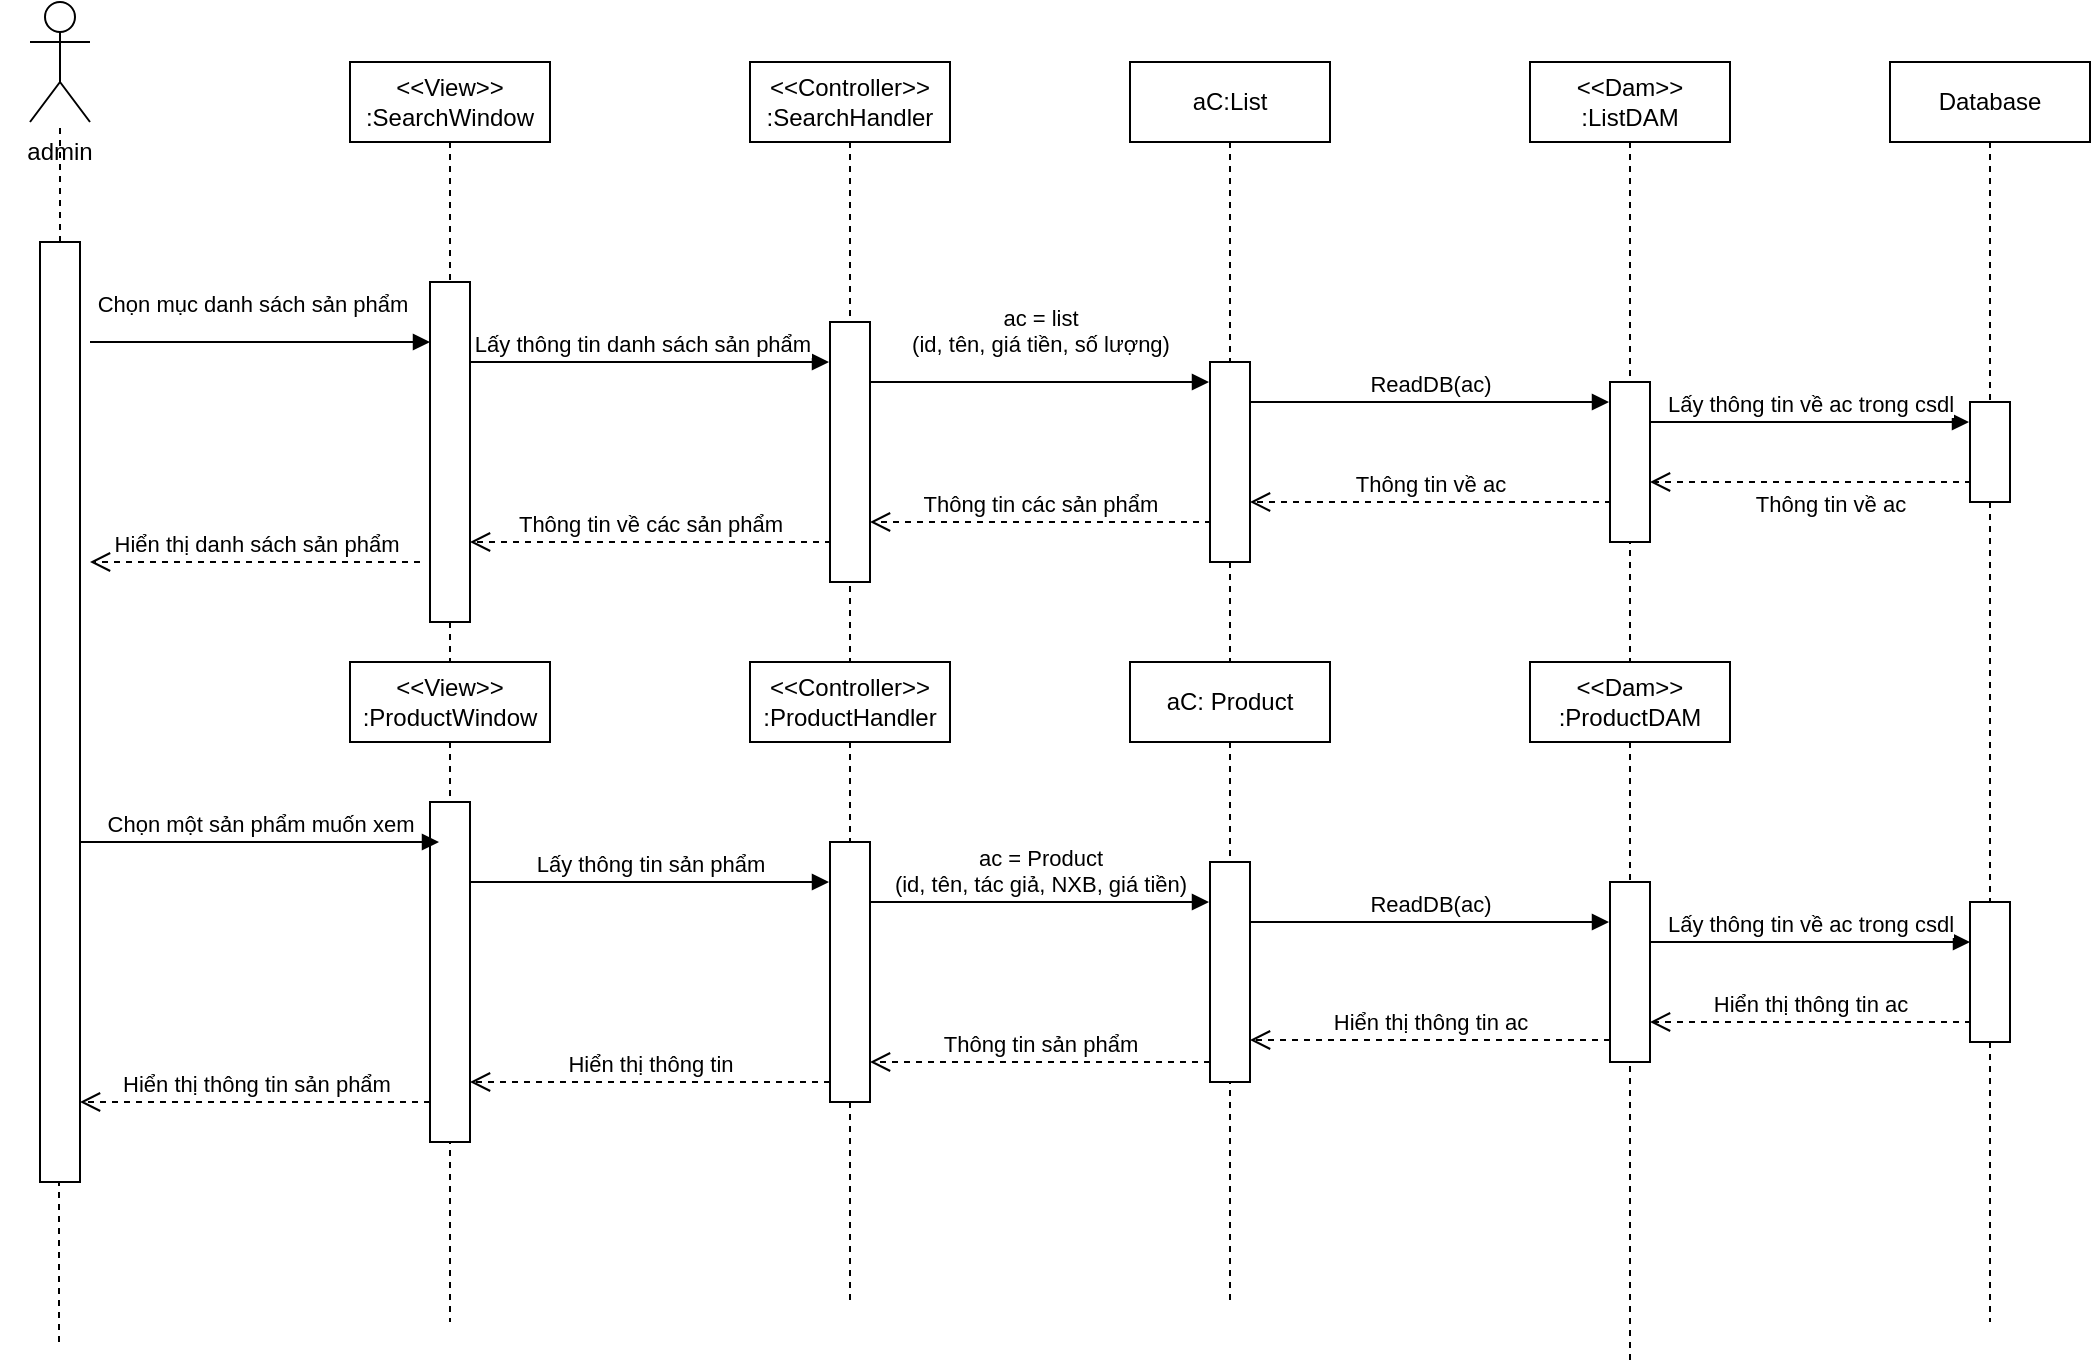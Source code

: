 <mxfile version="27.1.4">
  <diagram name="Page-1" id="UjvxalF4VrFvWDZhVvcM">
    <mxGraphModel dx="1426" dy="777" grid="1" gridSize="10" guides="1" tooltips="1" connect="1" arrows="1" fold="1" page="1" pageScale="1" pageWidth="850" pageHeight="1100" math="0" shadow="0">
      <root>
        <mxCell id="0" />
        <mxCell id="1" parent="0" />
        <mxCell id="ww5HeBv7BeGbKaWHU0dh-1" value="Actor" style="shape=umlActor;verticalLabelPosition=bottom;verticalAlign=top;outlineConnect=0;html=1;fontColor=none;noLabel=1;" vertex="1" parent="1">
          <mxGeometry x="40" y="30" width="30" height="60" as="geometry" />
        </mxCell>
        <mxCell id="ww5HeBv7BeGbKaWHU0dh-2" value="" style="html=1;points=[[0,0,0,0,5],[0,1,0,0,-5],[1,0,0,0,5],[1,1,0,0,-5]];perimeter=orthogonalPerimeter;outlineConnect=0;targetShapes=umlLifeline;portConstraint=eastwest;newEdgeStyle={&quot;curved&quot;:0,&quot;rounded&quot;:0};" vertex="1" parent="1">
          <mxGeometry x="45" y="150" width="20" height="470" as="geometry" />
        </mxCell>
        <mxCell id="ww5HeBv7BeGbKaWHU0dh-3" value="&amp;lt;&amp;lt;View&amp;gt;&amp;gt;&lt;div&gt;:SearchWindow&lt;/div&gt;" style="shape=umlLifeline;perimeter=lifelinePerimeter;whiteSpace=wrap;html=1;container=1;dropTarget=0;collapsible=0;recursiveResize=0;outlineConnect=0;portConstraint=eastwest;newEdgeStyle={&quot;curved&quot;:0,&quot;rounded&quot;:0};" vertex="1" parent="1">
          <mxGeometry x="200" y="60" width="100" height="630" as="geometry" />
        </mxCell>
        <mxCell id="ww5HeBv7BeGbKaWHU0dh-4" value="&amp;lt;&amp;lt;Controller&amp;gt;&amp;gt;&lt;div&gt;:SearchHandler&lt;/div&gt;" style="shape=umlLifeline;perimeter=lifelinePerimeter;whiteSpace=wrap;html=1;container=1;dropTarget=0;collapsible=0;recursiveResize=0;outlineConnect=0;portConstraint=eastwest;newEdgeStyle={&quot;curved&quot;:0,&quot;rounded&quot;:0};" vertex="1" parent="1">
          <mxGeometry x="400" y="60" width="100" height="620" as="geometry" />
        </mxCell>
        <mxCell id="ww5HeBv7BeGbKaWHU0dh-14" value="" style="html=1;points=[[0,0,0,0,5],[0,1,0,0,-5],[1,0,0,0,5],[1,1,0,0,-5]];perimeter=orthogonalPerimeter;outlineConnect=0;targetShapes=umlLifeline;portConstraint=eastwest;newEdgeStyle={&quot;curved&quot;:0,&quot;rounded&quot;:0};" vertex="1" parent="ww5HeBv7BeGbKaWHU0dh-4">
          <mxGeometry x="40" y="130" width="20" height="130" as="geometry" />
        </mxCell>
        <mxCell id="ww5HeBv7BeGbKaWHU0dh-15" value="" style="html=1;points=[[0,0,0,0,5],[0,1,0,0,-5],[1,0,0,0,5],[1,1,0,0,-5]];perimeter=orthogonalPerimeter;outlineConnect=0;targetShapes=umlLifeline;portConstraint=eastwest;newEdgeStyle={&quot;curved&quot;:0,&quot;rounded&quot;:0};" vertex="1" parent="ww5HeBv7BeGbKaWHU0dh-4">
          <mxGeometry x="40" y="390" width="20" height="130" as="geometry" />
        </mxCell>
        <mxCell id="ww5HeBv7BeGbKaWHU0dh-5" value="aC:List" style="shape=umlLifeline;perimeter=lifelinePerimeter;whiteSpace=wrap;html=1;container=1;dropTarget=0;collapsible=0;recursiveResize=0;outlineConnect=0;portConstraint=eastwest;newEdgeStyle={&quot;curved&quot;:0,&quot;rounded&quot;:0};" vertex="1" parent="1">
          <mxGeometry x="590" y="60" width="100" height="620" as="geometry" />
        </mxCell>
        <mxCell id="ww5HeBv7BeGbKaWHU0dh-16" value="" style="html=1;points=[[0,0,0,0,5],[0,1,0,0,-5],[1,0,0,0,5],[1,1,0,0,-5]];perimeter=orthogonalPerimeter;outlineConnect=0;targetShapes=umlLifeline;portConstraint=eastwest;newEdgeStyle={&quot;curved&quot;:0,&quot;rounded&quot;:0};" vertex="1" parent="ww5HeBv7BeGbKaWHU0dh-5">
          <mxGeometry x="40" y="150" width="20" height="100" as="geometry" />
        </mxCell>
        <mxCell id="ww5HeBv7BeGbKaWHU0dh-17" value="" style="html=1;points=[[0,0,0,0,5],[0,1,0,0,-5],[1,0,0,0,5],[1,1,0,0,-5]];perimeter=orthogonalPerimeter;outlineConnect=0;targetShapes=umlLifeline;portConstraint=eastwest;newEdgeStyle={&quot;curved&quot;:0,&quot;rounded&quot;:0};" vertex="1" parent="ww5HeBv7BeGbKaWHU0dh-5">
          <mxGeometry x="40" y="400" width="20" height="110" as="geometry" />
        </mxCell>
        <mxCell id="ww5HeBv7BeGbKaWHU0dh-6" value="&amp;lt;&amp;lt;Dam&amp;gt;&amp;gt;&lt;div&gt;:ListDAM&lt;/div&gt;" style="shape=umlLifeline;perimeter=lifelinePerimeter;whiteSpace=wrap;html=1;container=1;dropTarget=0;collapsible=0;recursiveResize=0;outlineConnect=0;portConstraint=eastwest;newEdgeStyle={&quot;curved&quot;:0,&quot;rounded&quot;:0};" vertex="1" parent="1">
          <mxGeometry x="790" y="60" width="100" height="650" as="geometry" />
        </mxCell>
        <mxCell id="ww5HeBv7BeGbKaWHU0dh-18" value="" style="html=1;points=[[0,0,0,0,5],[0,1,0,0,-5],[1,0,0,0,5],[1,1,0,0,-5]];perimeter=orthogonalPerimeter;outlineConnect=0;targetShapes=umlLifeline;portConstraint=eastwest;newEdgeStyle={&quot;curved&quot;:0,&quot;rounded&quot;:0};" vertex="1" parent="ww5HeBv7BeGbKaWHU0dh-6">
          <mxGeometry x="40" y="160" width="20" height="80" as="geometry" />
        </mxCell>
        <mxCell id="ww5HeBv7BeGbKaWHU0dh-19" value="" style="html=1;points=[[0,0,0,0,5],[0,1,0,0,-5],[1,0,0,0,5],[1,1,0,0,-5]];perimeter=orthogonalPerimeter;outlineConnect=0;targetShapes=umlLifeline;portConstraint=eastwest;newEdgeStyle={&quot;curved&quot;:0,&quot;rounded&quot;:0};" vertex="1" parent="ww5HeBv7BeGbKaWHU0dh-6">
          <mxGeometry x="40" y="410" width="20" height="90" as="geometry" />
        </mxCell>
        <mxCell id="ww5HeBv7BeGbKaWHU0dh-7" value="Database" style="shape=umlLifeline;perimeter=lifelinePerimeter;whiteSpace=wrap;html=1;container=1;dropTarget=0;collapsible=0;recursiveResize=0;outlineConnect=0;portConstraint=eastwest;newEdgeStyle={&quot;curved&quot;:0,&quot;rounded&quot;:0};" vertex="1" parent="1">
          <mxGeometry x="970" y="60" width="100" height="630" as="geometry" />
        </mxCell>
        <mxCell id="ww5HeBv7BeGbKaWHU0dh-20" value="" style="html=1;points=[[0,0,0,0,5],[0,1,0,0,-5],[1,0,0,0,5],[1,1,0,0,-5]];perimeter=orthogonalPerimeter;outlineConnect=0;targetShapes=umlLifeline;portConstraint=eastwest;newEdgeStyle={&quot;curved&quot;:0,&quot;rounded&quot;:0};" vertex="1" parent="ww5HeBv7BeGbKaWHU0dh-7">
          <mxGeometry x="40" y="170" width="20" height="50" as="geometry" />
        </mxCell>
        <mxCell id="ww5HeBv7BeGbKaWHU0dh-21" value="" style="html=1;points=[[0,0,0,0,5],[0,1,0,0,-5],[1,0,0,0,5],[1,1,0,0,-5]];perimeter=orthogonalPerimeter;outlineConnect=0;targetShapes=umlLifeline;portConstraint=eastwest;newEdgeStyle={&quot;curved&quot;:0,&quot;rounded&quot;:0};" vertex="1" parent="ww5HeBv7BeGbKaWHU0dh-7">
          <mxGeometry x="40" y="420" width="20" height="70" as="geometry" />
        </mxCell>
        <mxCell id="ww5HeBv7BeGbKaWHU0dh-8" value="" style="endArrow=none;dashed=1;html=1;rounded=0;" edge="1" parent="1" source="ww5HeBv7BeGbKaWHU0dh-2" target="ww5HeBv7BeGbKaWHU0dh-1">
          <mxGeometry width="50" height="50" relative="1" as="geometry">
            <mxPoint x="50" y="210" as="sourcePoint" />
            <mxPoint x="100" y="160" as="targetPoint" />
          </mxGeometry>
        </mxCell>
        <mxCell id="ww5HeBv7BeGbKaWHU0dh-10" value="admin" style="text;html=1;align=center;verticalAlign=middle;whiteSpace=wrap;rounded=0;" vertex="1" parent="1">
          <mxGeometry x="25" y="90" width="60" height="30" as="geometry" />
        </mxCell>
        <mxCell id="ww5HeBv7BeGbKaWHU0dh-11" value="" style="endArrow=none;dashed=1;html=1;rounded=0;" edge="1" parent="1">
          <mxGeometry width="50" height="50" relative="1" as="geometry">
            <mxPoint x="54.5" y="700" as="sourcePoint" />
            <mxPoint x="54.5" y="620" as="targetPoint" />
          </mxGeometry>
        </mxCell>
        <mxCell id="ww5HeBv7BeGbKaWHU0dh-13" value="" style="html=1;points=[[0,0,0,0,5],[0,1,0,0,-5],[1,0,0,0,5],[1,1,0,0,-5]];perimeter=orthogonalPerimeter;outlineConnect=0;targetShapes=umlLifeline;portConstraint=eastwest;newEdgeStyle={&quot;curved&quot;:0,&quot;rounded&quot;:0};" vertex="1" parent="1">
          <mxGeometry x="240" y="430" width="20" height="170" as="geometry" />
        </mxCell>
        <mxCell id="ww5HeBv7BeGbKaWHU0dh-22" value="&amp;lt;&amp;lt;View&amp;gt;&amp;gt;&lt;div&gt;:ProductWindow&lt;/div&gt;" style="shape=umlLifeline;perimeter=lifelinePerimeter;whiteSpace=wrap;html=1;container=1;dropTarget=0;collapsible=0;recursiveResize=0;outlineConnect=0;portConstraint=eastwest;newEdgeStyle={&quot;curved&quot;:0,&quot;rounded&quot;:0};" vertex="1" parent="1">
          <mxGeometry x="200" y="360" width="100" height="40" as="geometry" />
        </mxCell>
        <mxCell id="ww5HeBv7BeGbKaWHU0dh-23" value="&amp;lt;&amp;lt;Controller&amp;gt;&amp;gt;&lt;div&gt;:ProductHandler&lt;/div&gt;" style="shape=umlLifeline;perimeter=lifelinePerimeter;whiteSpace=wrap;html=1;container=1;dropTarget=0;collapsible=0;recursiveResize=0;outlineConnect=0;portConstraint=eastwest;newEdgeStyle={&quot;curved&quot;:0,&quot;rounded&quot;:0};" vertex="1" parent="1">
          <mxGeometry x="400" y="360" width="100" height="40" as="geometry" />
        </mxCell>
        <mxCell id="ww5HeBv7BeGbKaWHU0dh-24" value="aC: Product" style="shape=umlLifeline;perimeter=lifelinePerimeter;whiteSpace=wrap;html=1;container=1;dropTarget=0;collapsible=0;recursiveResize=0;outlineConnect=0;portConstraint=eastwest;newEdgeStyle={&quot;curved&quot;:0,&quot;rounded&quot;:0};" vertex="1" parent="1">
          <mxGeometry x="590" y="360" width="100" height="40" as="geometry" />
        </mxCell>
        <mxCell id="ww5HeBv7BeGbKaWHU0dh-25" value="&amp;lt;&amp;lt;Dam&amp;gt;&amp;gt;&lt;div&gt;:ProductDAM&lt;/div&gt;" style="shape=umlLifeline;perimeter=lifelinePerimeter;whiteSpace=wrap;html=1;container=1;dropTarget=0;collapsible=0;recursiveResize=0;outlineConnect=0;portConstraint=eastwest;newEdgeStyle={&quot;curved&quot;:0,&quot;rounded&quot;:0};" vertex="1" parent="1">
          <mxGeometry x="790" y="360" width="100" height="40" as="geometry" />
        </mxCell>
        <mxCell id="ww5HeBv7BeGbKaWHU0dh-27" value="Chọn mục danh sách sản phẩm" style="html=1;verticalAlign=bottom;endArrow=block;curved=0;rounded=0;" edge="1" parent="1" source="ww5HeBv7BeGbKaWHU0dh-12" target="ww5HeBv7BeGbKaWHU0dh-3">
          <mxGeometry x="NaN" y="119" width="80" relative="1" as="geometry">
            <mxPoint x="70" y="200" as="sourcePoint" />
            <mxPoint x="150" y="200" as="targetPoint" />
            <mxPoint x="-99" y="-65" as="offset" />
          </mxGeometry>
        </mxCell>
        <mxCell id="ww5HeBv7BeGbKaWHU0dh-28" value="" style="html=1;verticalAlign=bottom;endArrow=block;curved=0;rounded=0;" edge="1" parent="1" target="ww5HeBv7BeGbKaWHU0dh-12">
          <mxGeometry width="80" relative="1" as="geometry">
            <mxPoint x="70" y="200" as="sourcePoint" />
            <mxPoint x="250" y="200" as="targetPoint" />
          </mxGeometry>
        </mxCell>
        <mxCell id="ww5HeBv7BeGbKaWHU0dh-12" value="" style="html=1;points=[[0,0,0,0,5],[0,1,0,0,-5],[1,0,0,0,5],[1,1,0,0,-5]];perimeter=orthogonalPerimeter;outlineConnect=0;targetShapes=umlLifeline;portConstraint=eastwest;newEdgeStyle={&quot;curved&quot;:0,&quot;rounded&quot;:0};" vertex="1" parent="1">
          <mxGeometry x="240" y="170" width="20" height="170" as="geometry" />
        </mxCell>
        <mxCell id="ww5HeBv7BeGbKaWHU0dh-29" value="Lấy thông tin danh sách sản phẩm" style="html=1;verticalAlign=bottom;endArrow=block;curved=0;rounded=0;" edge="1" parent="1">
          <mxGeometry x="-0.05" width="80" relative="1" as="geometry">
            <mxPoint x="260" y="210" as="sourcePoint" />
            <mxPoint x="439.5" y="210" as="targetPoint" />
            <mxPoint as="offset" />
          </mxGeometry>
        </mxCell>
        <mxCell id="ww5HeBv7BeGbKaWHU0dh-30" value="&lt;span&gt;ac = list&lt;/span&gt;&lt;div&gt;&lt;span style=&quot;background-color: light-dark(#ffffff, var(--ge-dark-color, #121212)); color: light-dark(rgb(0, 0, 0), rgb(255, 255, 255));&quot;&gt;(id, tên, giá tiền, số lượng)&lt;/span&gt;&lt;/div&gt;" style="html=1;verticalAlign=bottom;endArrow=block;curved=0;rounded=0;" edge="1" parent="1">
          <mxGeometry x="0.003" y="10" width="80" relative="1" as="geometry">
            <mxPoint x="460" y="220" as="sourcePoint" />
            <mxPoint x="629.5" y="220" as="targetPoint" />
            <mxPoint as="offset" />
          </mxGeometry>
        </mxCell>
        <mxCell id="ww5HeBv7BeGbKaWHU0dh-31" value="ReadDB(ac)" style="html=1;verticalAlign=bottom;endArrow=block;curved=0;rounded=0;" edge="1" parent="1">
          <mxGeometry width="80" relative="1" as="geometry">
            <mxPoint x="650" y="230" as="sourcePoint" />
            <mxPoint x="829.5" y="230" as="targetPoint" />
          </mxGeometry>
        </mxCell>
        <mxCell id="ww5HeBv7BeGbKaWHU0dh-32" value="Lấy thông tin về ac trong csdl" style="html=1;verticalAlign=bottom;endArrow=block;curved=0;rounded=0;" edge="1" parent="1">
          <mxGeometry width="80" relative="1" as="geometry">
            <mxPoint x="850" y="240" as="sourcePoint" />
            <mxPoint x="1009.5" y="240" as="targetPoint" />
          </mxGeometry>
        </mxCell>
        <mxCell id="ww5HeBv7BeGbKaWHU0dh-33" value="Thông tin về ac" style="html=1;verticalAlign=bottom;endArrow=open;dashed=1;endSize=8;curved=0;rounded=0;" edge="1" parent="1">
          <mxGeometry x="-0.121" y="20" relative="1" as="geometry">
            <mxPoint x="1010.5" y="270" as="sourcePoint" />
            <mxPoint x="850" y="270" as="targetPoint" />
            <mxPoint as="offset" />
          </mxGeometry>
        </mxCell>
        <mxCell id="ww5HeBv7BeGbKaWHU0dh-34" value="Thông tin về ac" style="html=1;verticalAlign=bottom;endArrow=open;dashed=1;endSize=8;curved=0;rounded=0;" edge="1" parent="1">
          <mxGeometry relative="1" as="geometry">
            <mxPoint x="830.5" y="280" as="sourcePoint" />
            <mxPoint x="650" y="280" as="targetPoint" />
          </mxGeometry>
        </mxCell>
        <mxCell id="ww5HeBv7BeGbKaWHU0dh-35" value="Thông tin các sản phẩm" style="html=1;verticalAlign=bottom;endArrow=open;dashed=1;endSize=8;curved=0;rounded=0;" edge="1" parent="1">
          <mxGeometry relative="1" as="geometry">
            <mxPoint x="630.5" y="290" as="sourcePoint" />
            <mxPoint x="460" y="290" as="targetPoint" />
          </mxGeometry>
        </mxCell>
        <mxCell id="ww5HeBv7BeGbKaWHU0dh-36" value="Thông tin về các sản phẩm" style="html=1;verticalAlign=bottom;endArrow=open;dashed=1;endSize=8;curved=0;rounded=0;" edge="1" parent="1">
          <mxGeometry relative="1" as="geometry">
            <mxPoint x="440.5" y="300" as="sourcePoint" />
            <mxPoint x="260" y="300" as="targetPoint" />
          </mxGeometry>
        </mxCell>
        <mxCell id="ww5HeBv7BeGbKaWHU0dh-37" value="Hiển thị danh sách sản phẩm" style="html=1;verticalAlign=bottom;endArrow=open;dashed=1;endSize=8;curved=0;rounded=0;" edge="1" parent="1">
          <mxGeometry relative="1" as="geometry">
            <mxPoint x="235" y="310" as="sourcePoint" />
            <mxPoint x="70" y="310" as="targetPoint" />
          </mxGeometry>
        </mxCell>
        <mxCell id="ww5HeBv7BeGbKaWHU0dh-38" value="Chọn một sản phẩm muốn xem" style="html=1;verticalAlign=bottom;endArrow=block;curved=0;rounded=0;" edge="1" parent="1">
          <mxGeometry width="80" relative="1" as="geometry">
            <mxPoint x="65" y="450" as="sourcePoint" />
            <mxPoint x="244.5" y="450" as="targetPoint" />
          </mxGeometry>
        </mxCell>
        <mxCell id="ww5HeBv7BeGbKaWHU0dh-39" value="Lấy thông tin sản phẩm" style="html=1;verticalAlign=bottom;endArrow=block;curved=0;rounded=0;" edge="1" parent="1">
          <mxGeometry width="80" relative="1" as="geometry">
            <mxPoint x="260" y="470" as="sourcePoint" />
            <mxPoint x="439.5" y="470" as="targetPoint" />
          </mxGeometry>
        </mxCell>
        <mxCell id="ww5HeBv7BeGbKaWHU0dh-40" value="ac = Product&lt;div&gt;(id, tên, tác giả, NXB, giá tiền)&lt;/div&gt;" style="html=1;verticalAlign=bottom;endArrow=block;curved=0;rounded=0;" edge="1" parent="1">
          <mxGeometry width="80" relative="1" as="geometry">
            <mxPoint x="460" y="480" as="sourcePoint" />
            <mxPoint x="629.5" y="480" as="targetPoint" />
          </mxGeometry>
        </mxCell>
        <mxCell id="ww5HeBv7BeGbKaWHU0dh-41" value="ReadDB(ac)" style="html=1;verticalAlign=bottom;endArrow=block;curved=0;rounded=0;" edge="1" parent="1">
          <mxGeometry width="80" relative="1" as="geometry">
            <mxPoint x="650" y="490" as="sourcePoint" />
            <mxPoint x="829.5" y="490" as="targetPoint" />
          </mxGeometry>
        </mxCell>
        <mxCell id="ww5HeBv7BeGbKaWHU0dh-42" value="Lấy thông tin về ac trong csdl" style="html=1;verticalAlign=bottom;endArrow=block;curved=0;rounded=0;" edge="1" parent="1">
          <mxGeometry width="80" relative="1" as="geometry">
            <mxPoint x="850" y="500" as="sourcePoint" />
            <mxPoint x="1010" y="500" as="targetPoint" />
          </mxGeometry>
        </mxCell>
        <mxCell id="ww5HeBv7BeGbKaWHU0dh-43" value="Hiển thị thông tin ac" style="html=1;verticalAlign=bottom;endArrow=open;dashed=1;endSize=8;curved=0;rounded=0;" edge="1" parent="1">
          <mxGeometry relative="1" as="geometry">
            <mxPoint x="1010.5" y="540" as="sourcePoint" />
            <mxPoint x="850" y="540" as="targetPoint" />
          </mxGeometry>
        </mxCell>
        <mxCell id="ww5HeBv7BeGbKaWHU0dh-44" value="Hiển thị thông tin ac" style="html=1;verticalAlign=bottom;endArrow=open;dashed=1;endSize=8;curved=0;rounded=0;" edge="1" parent="1">
          <mxGeometry relative="1" as="geometry">
            <mxPoint x="830" y="549" as="sourcePoint" />
            <mxPoint x="650" y="549" as="targetPoint" />
          </mxGeometry>
        </mxCell>
        <mxCell id="ww5HeBv7BeGbKaWHU0dh-45" value="Thông tin sản phẩm" style="html=1;verticalAlign=bottom;endArrow=open;dashed=1;endSize=8;curved=0;rounded=0;" edge="1" parent="1">
          <mxGeometry relative="1" as="geometry">
            <mxPoint x="630" y="560" as="sourcePoint" />
            <mxPoint x="460" y="560" as="targetPoint" />
          </mxGeometry>
        </mxCell>
        <mxCell id="ww5HeBv7BeGbKaWHU0dh-46" value="Hiển thị thông tin" style="html=1;verticalAlign=bottom;endArrow=open;dashed=1;endSize=8;curved=0;rounded=0;" edge="1" parent="1" source="ww5HeBv7BeGbKaWHU0dh-15">
          <mxGeometry relative="1" as="geometry">
            <mxPoint x="430" y="570" as="sourcePoint" />
            <mxPoint x="260" y="570" as="targetPoint" />
          </mxGeometry>
        </mxCell>
        <mxCell id="ww5HeBv7BeGbKaWHU0dh-47" value="Hiển thị thông tin sản phẩm" style="html=1;verticalAlign=bottom;endArrow=open;dashed=1;endSize=8;curved=0;rounded=0;" edge="1" parent="1">
          <mxGeometry relative="1" as="geometry">
            <mxPoint x="240" y="580" as="sourcePoint" />
            <mxPoint x="65" y="580" as="targetPoint" />
          </mxGeometry>
        </mxCell>
      </root>
    </mxGraphModel>
  </diagram>
</mxfile>
